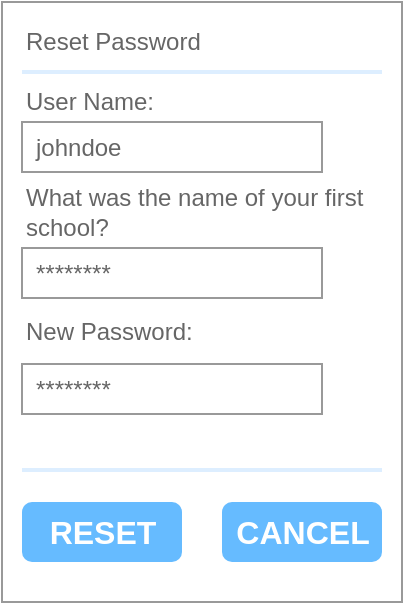 <mxfile version="25.0.3">
  <diagram name="Page-1" id="rECG8IWRB-J2pE9Osj1c">
    <mxGraphModel dx="794" dy="475" grid="1" gridSize="10" guides="1" tooltips="1" connect="1" arrows="1" fold="1" page="1" pageScale="1" pageWidth="827" pageHeight="1169" math="0" shadow="0">
      <root>
        <mxCell id="0" />
        <mxCell id="1" parent="0" />
        <mxCell id="9TiG3ZSyg8hLX4It5T2l-1" value="" style="strokeWidth=1;shadow=0;dashed=0;align=center;html=1;shape=mxgraph.mockup.forms.rrect;rSize=0;strokeColor=#999999;fillColor=#ffffff;" parent="1" vertex="1">
          <mxGeometry x="314" y="100" width="200" height="300" as="geometry" />
        </mxCell>
        <mxCell id="9TiG3ZSyg8hLX4It5T2l-2" value="Reset Password" style="strokeWidth=1;shadow=0;dashed=0;align=center;html=1;shape=mxgraph.mockup.forms.anchor;fontSize=12;fontColor=#666666;align=left;resizeWidth=1;spacingLeft=0;" parent="9TiG3ZSyg8hLX4It5T2l-1" vertex="1">
          <mxGeometry width="100" height="20" relative="1" as="geometry">
            <mxPoint x="10" y="10" as="offset" />
          </mxGeometry>
        </mxCell>
        <mxCell id="9TiG3ZSyg8hLX4It5T2l-3" value="" style="shape=line;strokeColor=#ddeeff;strokeWidth=2;html=1;resizeWidth=1;" parent="9TiG3ZSyg8hLX4It5T2l-1" vertex="1">
          <mxGeometry width="180" height="10" relative="1" as="geometry">
            <mxPoint x="10" y="30" as="offset" />
          </mxGeometry>
        </mxCell>
        <mxCell id="9TiG3ZSyg8hLX4It5T2l-4" value="User Name:" style="strokeWidth=1;shadow=0;dashed=0;align=center;html=1;shape=mxgraph.mockup.forms.anchor;fontSize=12;fontColor=#666666;align=left;resizeWidth=1;spacingLeft=0;" parent="9TiG3ZSyg8hLX4It5T2l-1" vertex="1">
          <mxGeometry width="100" height="20" relative="1" as="geometry">
            <mxPoint x="10" y="40" as="offset" />
          </mxGeometry>
        </mxCell>
        <mxCell id="9TiG3ZSyg8hLX4It5T2l-5" value="johndoe" style="strokeWidth=1;shadow=0;dashed=0;align=center;html=1;shape=mxgraph.mockup.forms.rrect;rSize=0;strokeColor=#999999;fontColor=#666666;align=left;spacingLeft=5;resizeWidth=1;" parent="9TiG3ZSyg8hLX4It5T2l-1" vertex="1">
          <mxGeometry width="150" height="25" relative="1" as="geometry">
            <mxPoint x="10" y="60" as="offset" />
          </mxGeometry>
        </mxCell>
        <mxCell id="9TiG3ZSyg8hLX4It5T2l-6" value="&lt;div&gt;What was the name of your first&lt;/div&gt;&lt;div&gt;school?&lt;br&gt;&lt;/div&gt;" style="strokeWidth=1;shadow=0;dashed=0;align=center;html=1;shape=mxgraph.mockup.forms.anchor;fontSize=12;fontColor=#666666;align=left;resizeWidth=1;spacingLeft=0;" parent="9TiG3ZSyg8hLX4It5T2l-1" vertex="1">
          <mxGeometry width="100" height="30" relative="1" as="geometry">
            <mxPoint x="10" y="90" as="offset" />
          </mxGeometry>
        </mxCell>
        <mxCell id="9TiG3ZSyg8hLX4It5T2l-7" value="********" style="strokeWidth=1;shadow=0;dashed=0;align=center;html=1;shape=mxgraph.mockup.forms.rrect;rSize=0;strokeColor=#999999;fontColor=#666666;align=left;spacingLeft=5;resizeWidth=1;" parent="9TiG3ZSyg8hLX4It5T2l-1" vertex="1">
          <mxGeometry width="150" height="25" relative="1" as="geometry">
            <mxPoint x="10" y="123" as="offset" />
          </mxGeometry>
        </mxCell>
        <mxCell id="9TiG3ZSyg8hLX4It5T2l-8" value="CANCEL" style="strokeWidth=1;shadow=0;dashed=0;align=center;html=1;shape=mxgraph.mockup.forms.rrect;rSize=5;strokeColor=none;fontColor=#ffffff;fillColor=#66bbff;fontSize=16;fontStyle=1;" parent="9TiG3ZSyg8hLX4It5T2l-1" vertex="1">
          <mxGeometry y="1" width="80" height="30" relative="1" as="geometry">
            <mxPoint x="110" y="-50" as="offset" />
          </mxGeometry>
        </mxCell>
        <mxCell id="9TiG3ZSyg8hLX4It5T2l-10" value="" style="shape=line;strokeColor=#ddeeff;strokeWidth=2;html=1;resizeWidth=1;" parent="9TiG3ZSyg8hLX4It5T2l-1" vertex="1">
          <mxGeometry y="1" width="180" height="10" relative="1" as="geometry">
            <mxPoint x="10" y="-71" as="offset" />
          </mxGeometry>
        </mxCell>
        <mxCell id="9TiG3ZSyg8hLX4It5T2l-12" value="RESET" style="strokeWidth=1;shadow=0;dashed=0;align=center;html=1;shape=mxgraph.mockup.forms.rrect;rSize=5;strokeColor=none;fontColor=#ffffff;fillColor=#66bbff;fontSize=16;fontStyle=1;" parent="9TiG3ZSyg8hLX4It5T2l-1" vertex="1">
          <mxGeometry y="1" width="80" height="30" relative="1" as="geometry">
            <mxPoint x="10" y="-50" as="offset" />
          </mxGeometry>
        </mxCell>
        <mxCell id="9TiG3ZSyg8hLX4It5T2l-14" value="New Password:" style="strokeWidth=1;shadow=0;dashed=0;align=center;html=1;shape=mxgraph.mockup.forms.anchor;fontSize=12;fontColor=#666666;align=left;resizeWidth=1;spacingLeft=0;" parent="9TiG3ZSyg8hLX4It5T2l-1" vertex="1">
          <mxGeometry width="100" height="30" relative="1" as="geometry">
            <mxPoint x="10" y="150" as="offset" />
          </mxGeometry>
        </mxCell>
        <mxCell id="9TiG3ZSyg8hLX4It5T2l-15" value="********" style="strokeWidth=1;shadow=0;dashed=0;align=center;html=1;shape=mxgraph.mockup.forms.rrect;rSize=0;strokeColor=#999999;fontColor=#666666;align=left;spacingLeft=5;resizeWidth=1;" parent="9TiG3ZSyg8hLX4It5T2l-1" vertex="1">
          <mxGeometry width="150" height="25" relative="1" as="geometry">
            <mxPoint x="10" y="181" as="offset" />
          </mxGeometry>
        </mxCell>
      </root>
    </mxGraphModel>
  </diagram>
</mxfile>
